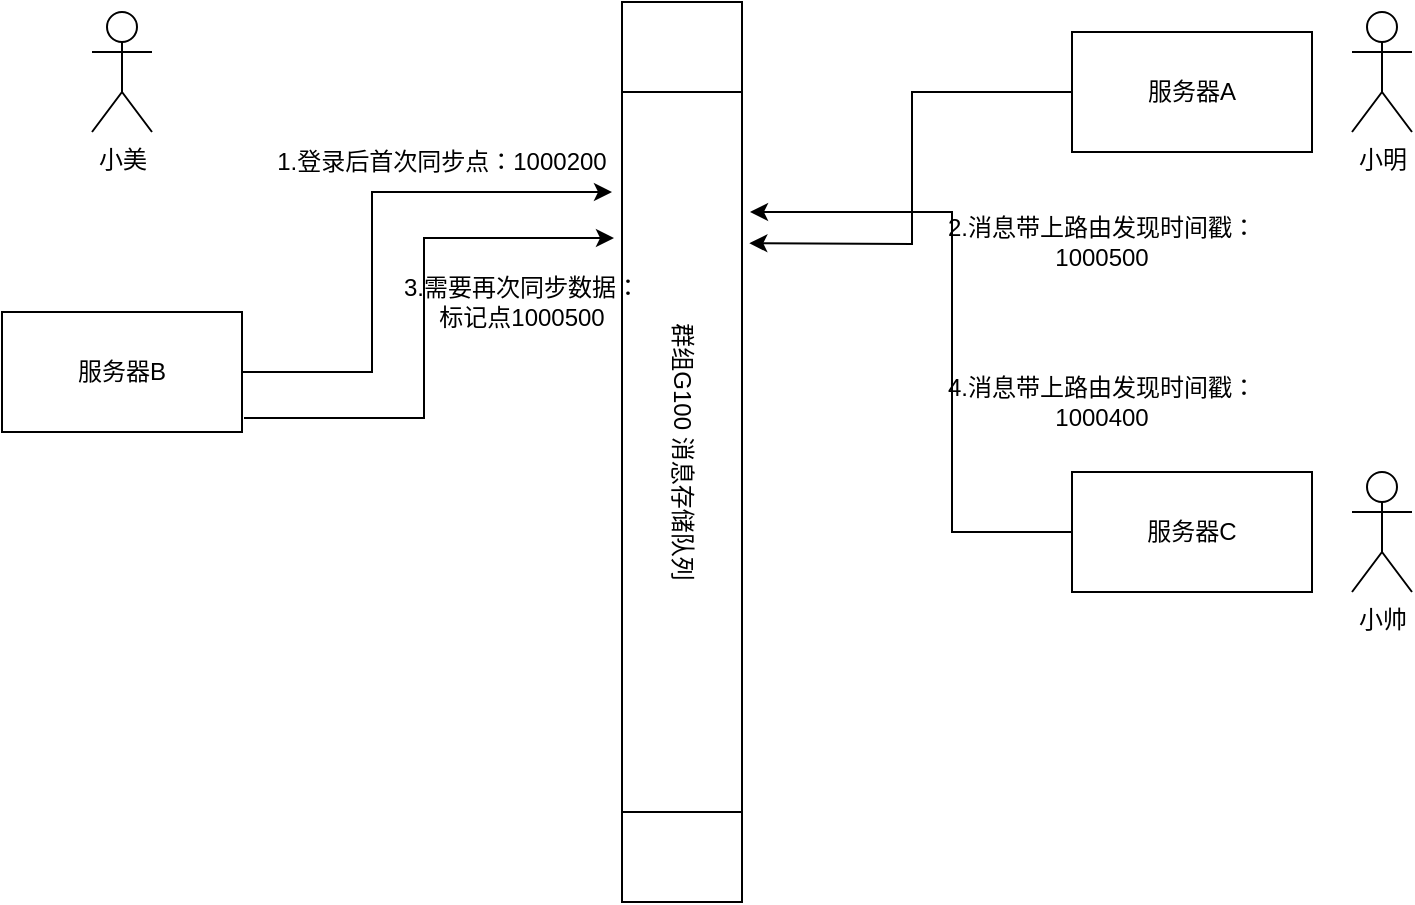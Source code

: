<mxfile version="24.4.10" type="device">
  <diagram name="第 1 页" id="GQLU6RjPd1u5BG9v055X">
    <mxGraphModel dx="1436" dy="727" grid="1" gridSize="10" guides="1" tooltips="1" connect="1" arrows="1" fold="1" page="1" pageScale="1" pageWidth="827" pageHeight="1169" math="0" shadow="0">
      <root>
        <mxCell id="0" />
        <mxCell id="1" parent="0" />
        <mxCell id="gSUf4Yfc2NyKeM3-cdcr-1" value="小美" style="shape=umlActor;verticalLabelPosition=bottom;verticalAlign=top;html=1;outlineConnect=0;" vertex="1" parent="1">
          <mxGeometry x="70" y="140" width="30" height="60" as="geometry" />
        </mxCell>
        <mxCell id="gSUf4Yfc2NyKeM3-cdcr-2" value="小明" style="shape=umlActor;verticalLabelPosition=bottom;verticalAlign=top;html=1;outlineConnect=0;" vertex="1" parent="1">
          <mxGeometry x="700" y="140" width="30" height="60" as="geometry" />
        </mxCell>
        <mxCell id="gSUf4Yfc2NyKeM3-cdcr-3" value="小帅" style="shape=umlActor;verticalLabelPosition=bottom;verticalAlign=top;html=1;outlineConnect=0;" vertex="1" parent="1">
          <mxGeometry x="700" y="370" width="30" height="60" as="geometry" />
        </mxCell>
        <mxCell id="gSUf4Yfc2NyKeM3-cdcr-5" value="服务器A" style="rounded=0;whiteSpace=wrap;html=1;" vertex="1" parent="1">
          <mxGeometry x="560" y="150" width="120" height="60" as="geometry" />
        </mxCell>
        <mxCell id="gSUf4Yfc2NyKeM3-cdcr-6" value="服务器C" style="rounded=0;whiteSpace=wrap;html=1;" vertex="1" parent="1">
          <mxGeometry x="560" y="370" width="120" height="60" as="geometry" />
        </mxCell>
        <mxCell id="gSUf4Yfc2NyKeM3-cdcr-9" value="群组G100 消息存储队列" style="shape=process;whiteSpace=wrap;html=1;backgroundOutline=1;rotation=90;" vertex="1" parent="1">
          <mxGeometry x="140" y="330" width="450" height="60" as="geometry" />
        </mxCell>
        <mxCell id="gSUf4Yfc2NyKeM3-cdcr-10" value="服务器B" style="rounded=0;whiteSpace=wrap;html=1;" vertex="1" parent="1">
          <mxGeometry x="25" y="290" width="120" height="60" as="geometry" />
        </mxCell>
        <mxCell id="gSUf4Yfc2NyKeM3-cdcr-11" value="" style="endArrow=classic;html=1;rounded=0;exitX=1;exitY=0.5;exitDx=0;exitDy=0;" edge="1" parent="1" source="gSUf4Yfc2NyKeM3-cdcr-10">
          <mxGeometry width="50" height="50" relative="1" as="geometry">
            <mxPoint x="180" y="350" as="sourcePoint" />
            <mxPoint x="330" y="230" as="targetPoint" />
            <Array as="points">
              <mxPoint x="210" y="320" />
              <mxPoint x="210" y="230" />
            </Array>
          </mxGeometry>
        </mxCell>
        <mxCell id="gSUf4Yfc2NyKeM3-cdcr-12" value="1.登录后首次同步点：1000200" style="text;strokeColor=none;align=center;fillColor=none;html=1;verticalAlign=middle;whiteSpace=wrap;rounded=0;" vertex="1" parent="1">
          <mxGeometry x="160" y="200" width="170" height="30" as="geometry" />
        </mxCell>
        <mxCell id="gSUf4Yfc2NyKeM3-cdcr-13" value="" style="endArrow=classic;html=1;rounded=0;entryX=0.268;entryY=-0.061;entryDx=0;entryDy=0;entryPerimeter=0;exitX=0;exitY=0.5;exitDx=0;exitDy=0;" edge="1" parent="1" source="gSUf4Yfc2NyKeM3-cdcr-5" target="gSUf4Yfc2NyKeM3-cdcr-9">
          <mxGeometry width="50" height="50" relative="1" as="geometry">
            <mxPoint x="520" y="300" as="sourcePoint" />
            <mxPoint x="570" y="250" as="targetPoint" />
            <Array as="points">
              <mxPoint x="480" y="180" />
              <mxPoint x="480" y="256" />
            </Array>
          </mxGeometry>
        </mxCell>
        <mxCell id="gSUf4Yfc2NyKeM3-cdcr-14" value="2.消息带上路由发现时间戳：1000500" style="text;strokeColor=none;align=center;fillColor=none;html=1;verticalAlign=middle;whiteSpace=wrap;rounded=0;" vertex="1" parent="1">
          <mxGeometry x="490" y="240" width="170" height="30" as="geometry" />
        </mxCell>
        <mxCell id="gSUf4Yfc2NyKeM3-cdcr-15" value="" style="endArrow=classic;html=1;rounded=0;exitX=1;exitY=0.5;exitDx=0;exitDy=0;" edge="1" parent="1">
          <mxGeometry width="50" height="50" relative="1" as="geometry">
            <mxPoint x="146" y="343" as="sourcePoint" />
            <mxPoint x="331" y="253" as="targetPoint" />
            <Array as="points">
              <mxPoint x="236" y="343" />
              <mxPoint x="236" y="253" />
            </Array>
          </mxGeometry>
        </mxCell>
        <mxCell id="gSUf4Yfc2NyKeM3-cdcr-16" value="3.需要再次同步数据：&lt;div&gt;标记点&lt;span style=&quot;background-color: initial;&quot;&gt;1000500&lt;/span&gt;&lt;/div&gt;" style="text;strokeColor=none;align=center;fillColor=none;html=1;verticalAlign=middle;whiteSpace=wrap;rounded=0;" vertex="1" parent="1">
          <mxGeometry x="200" y="270" width="170" height="30" as="geometry" />
        </mxCell>
        <mxCell id="gSUf4Yfc2NyKeM3-cdcr-17" value="" style="endArrow=classic;html=1;rounded=0;exitX=0;exitY=0.5;exitDx=0;exitDy=0;" edge="1" parent="1">
          <mxGeometry width="50" height="50" relative="1" as="geometry">
            <mxPoint x="560" y="400" as="sourcePoint" />
            <mxPoint x="399" y="240" as="targetPoint" />
            <Array as="points">
              <mxPoint x="500" y="400" />
              <mxPoint x="500" y="240" />
            </Array>
          </mxGeometry>
        </mxCell>
        <mxCell id="gSUf4Yfc2NyKeM3-cdcr-18" value="4.消息带上路由发现时间戳：1000400" style="text;strokeColor=none;align=center;fillColor=none;html=1;verticalAlign=middle;whiteSpace=wrap;rounded=0;" vertex="1" parent="1">
          <mxGeometry x="490" y="320" width="170" height="30" as="geometry" />
        </mxCell>
      </root>
    </mxGraphModel>
  </diagram>
</mxfile>
